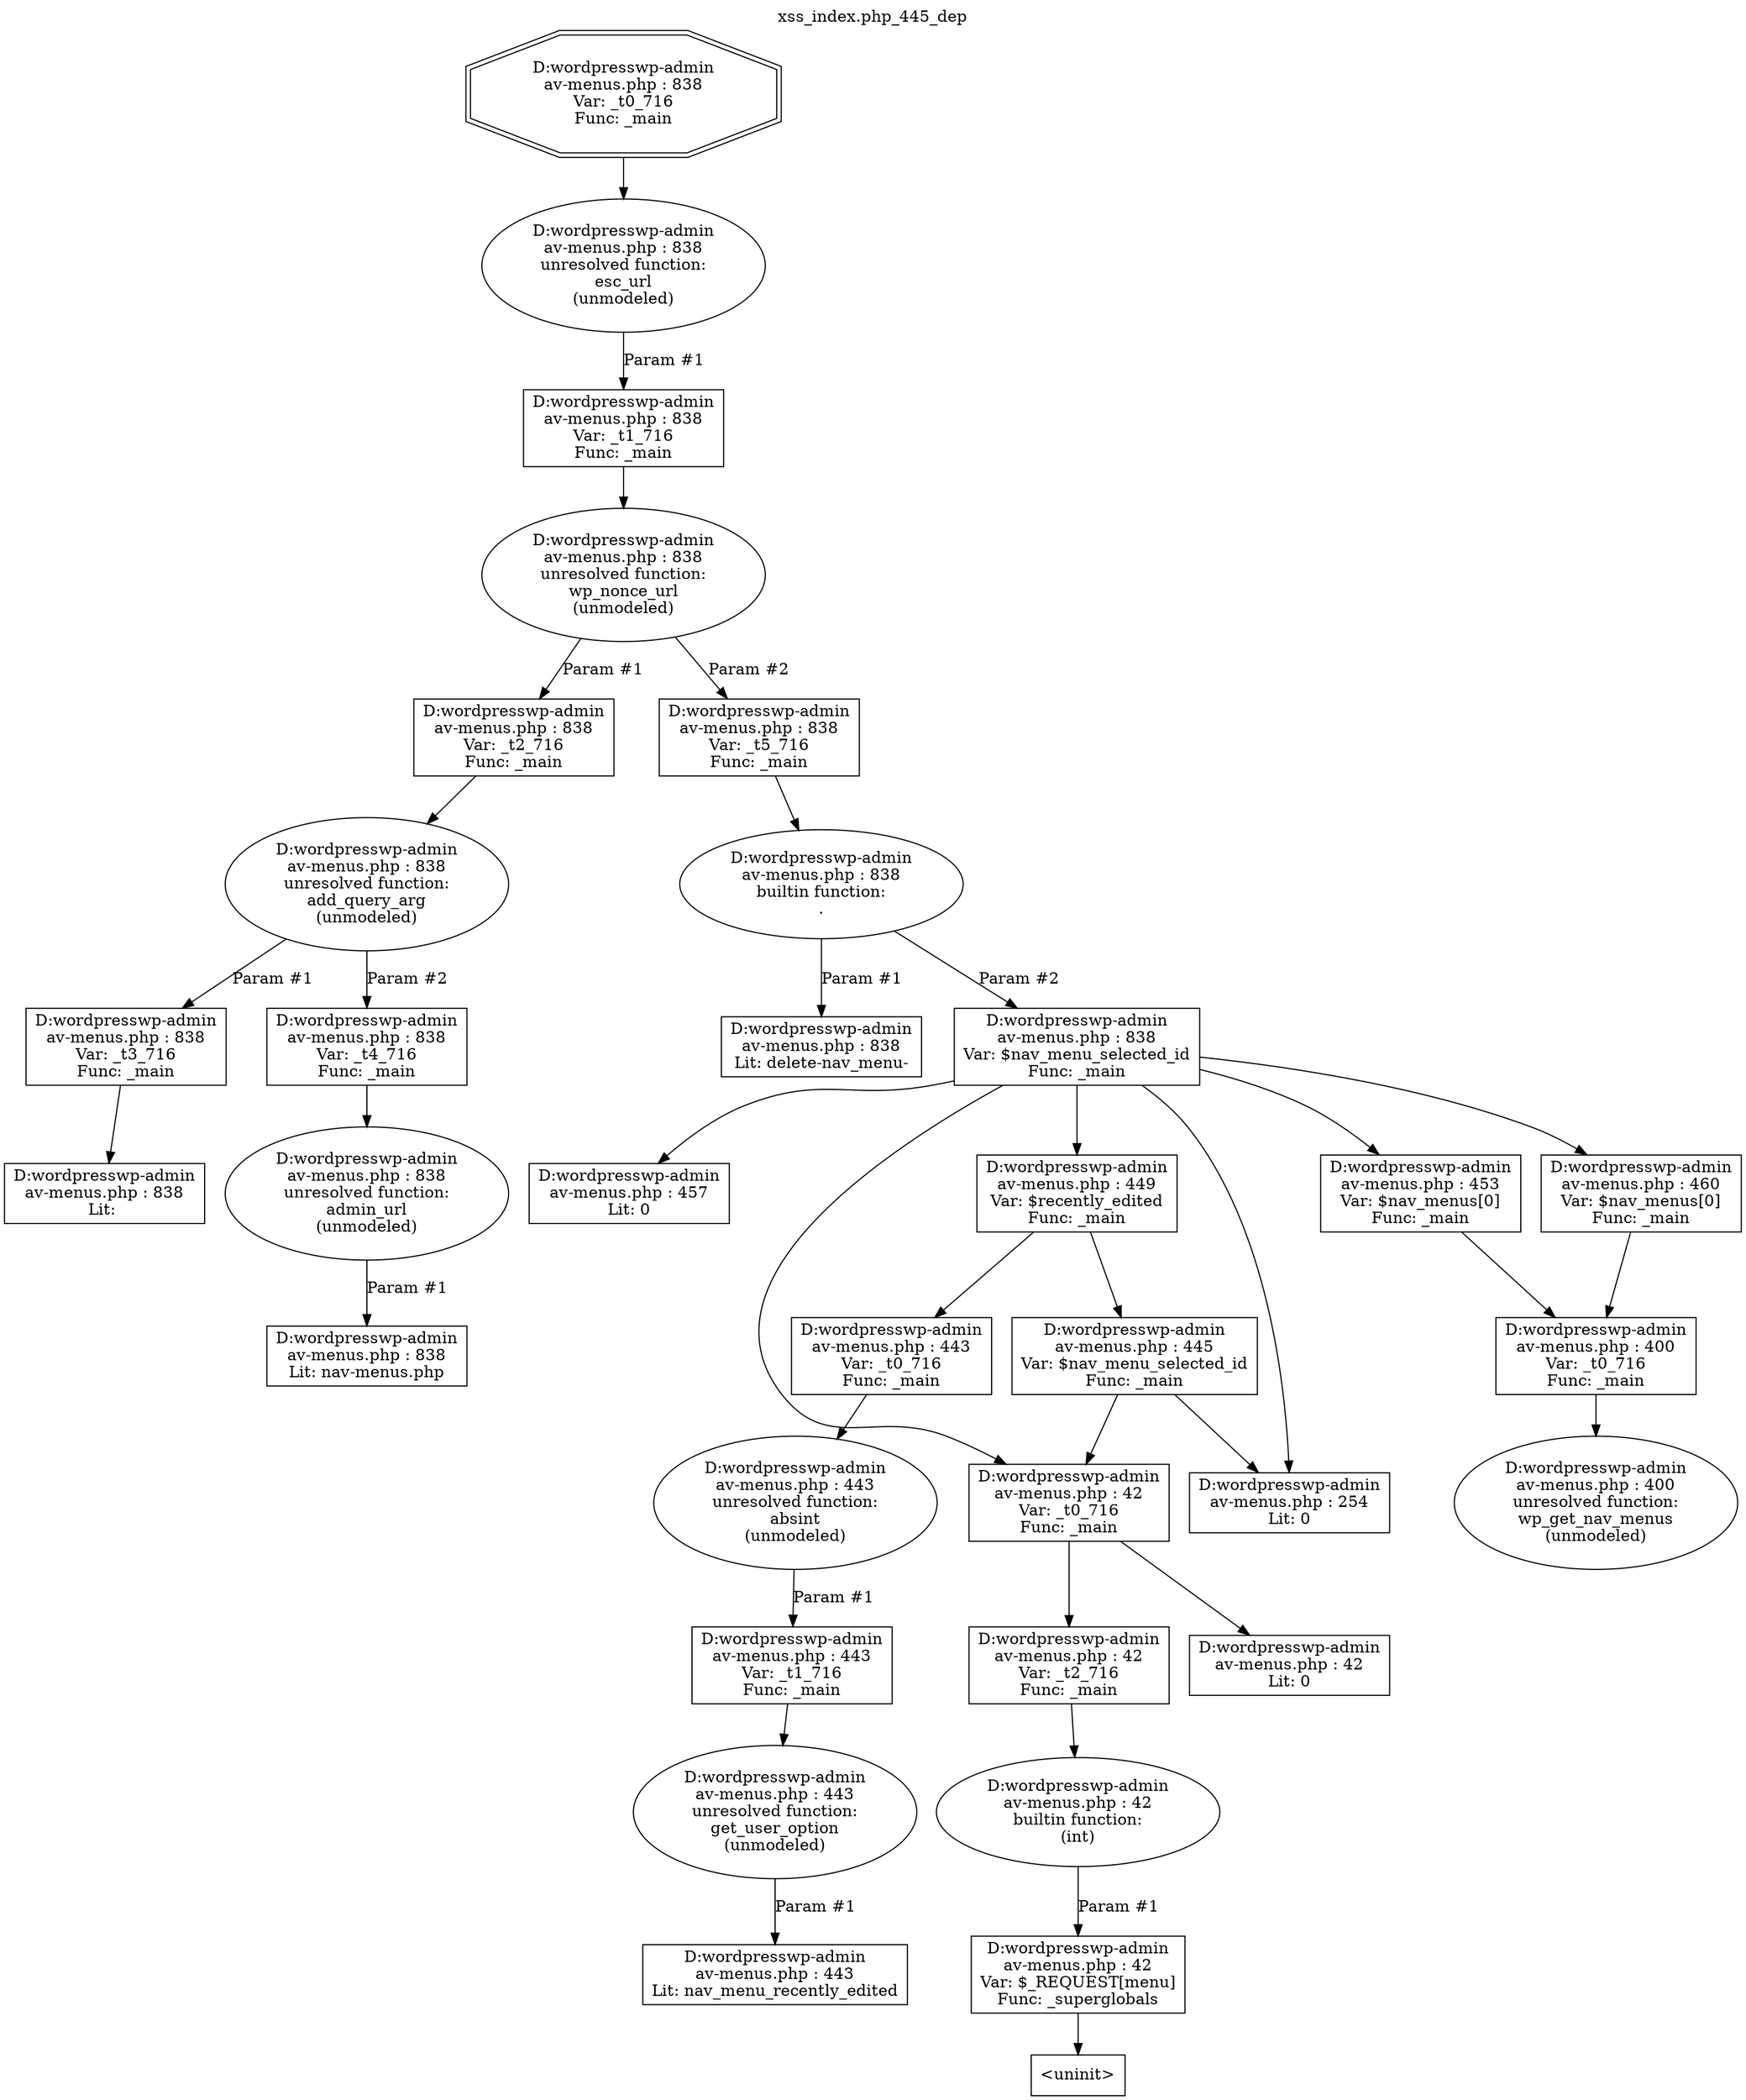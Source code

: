 digraph cfg {
  label="xss_index.php_445_dep";
  labelloc=t;
  n1 [shape=doubleoctagon, label="D:\wordpress\wp-admin\nav-menus.php : 838\nVar: _t0_716\nFunc: _main\n"];
  n2 [shape=ellipse, label="D:\wordpress\wp-admin\nav-menus.php : 838\nunresolved function:\nesc_url\n(unmodeled)\n"];
  n3 [shape=box, label="D:\wordpress\wp-admin\nav-menus.php : 838\nVar: _t1_716\nFunc: _main\n"];
  n4 [shape=ellipse, label="D:\wordpress\wp-admin\nav-menus.php : 838\nunresolved function:\nwp_nonce_url\n(unmodeled)\n"];
  n5 [shape=box, label="D:\wordpress\wp-admin\nav-menus.php : 838\nVar: _t2_716\nFunc: _main\n"];
  n6 [shape=ellipse, label="D:\wordpress\wp-admin\nav-menus.php : 838\nunresolved function:\nadd_query_arg\n(unmodeled)\n"];
  n7 [shape=box, label="D:\wordpress\wp-admin\nav-menus.php : 838\nVar: _t3_716\nFunc: _main\n"];
  n8 [shape=box, label="D:\wordpress\wp-admin\nav-menus.php : 838\nLit: \n"];
  n9 [shape=box, label="D:\wordpress\wp-admin\nav-menus.php : 838\nVar: _t4_716\nFunc: _main\n"];
  n10 [shape=ellipse, label="D:\wordpress\wp-admin\nav-menus.php : 838\nunresolved function:\nadmin_url\n(unmodeled)\n"];
  n11 [shape=box, label="D:\wordpress\wp-admin\nav-menus.php : 838\nLit: nav-menus.php\n"];
  n12 [shape=box, label="D:\wordpress\wp-admin\nav-menus.php : 838\nVar: _t5_716\nFunc: _main\n"];
  n13 [shape=ellipse, label="D:\wordpress\wp-admin\nav-menus.php : 838\nbuiltin function:\n.\n"];
  n14 [shape=box, label="D:\wordpress\wp-admin\nav-menus.php : 838\nLit: delete-nav_menu-\n"];
  n15 [shape=box, label="D:\wordpress\wp-admin\nav-menus.php : 838\nVar: $nav_menu_selected_id\nFunc: _main\n"];
  n16 [shape=box, label="D:\wordpress\wp-admin\nav-menus.php : 457\nLit: 0\n"];
  n17 [shape=box, label="D:\wordpress\wp-admin\nav-menus.php : 453\nVar: $nav_menus[0]\nFunc: _main\n"];
  n18 [shape=box, label="D:\wordpress\wp-admin\nav-menus.php : 400\nVar: _t0_716\nFunc: _main\n"];
  n19 [shape=ellipse, label="D:\wordpress\wp-admin\nav-menus.php : 400\nunresolved function:\nwp_get_nav_menus\n(unmodeled)\n"];
  n20 [shape=box, label="D:\wordpress\wp-admin\nav-menus.php : 449\nVar: $recently_edited\nFunc: _main\n"];
  n21 [shape=box, label="D:\wordpress\wp-admin\nav-menus.php : 445\nVar: $nav_menu_selected_id\nFunc: _main\n"];
  n22 [shape=box, label="D:\wordpress\wp-admin\nav-menus.php : 254\nLit: 0\n"];
  n23 [shape=box, label="D:\wordpress\wp-admin\nav-menus.php : 42\nVar: _t0_716\nFunc: _main\n"];
  n24 [shape=box, label="D:\wordpress\wp-admin\nav-menus.php : 42\nVar: _t2_716\nFunc: _main\n"];
  n25 [shape=ellipse, label="D:\wordpress\wp-admin\nav-menus.php : 42\nbuiltin function:\n(int)\n"];
  n26 [shape=box, label="D:\wordpress\wp-admin\nav-menus.php : 42\nVar: $_REQUEST[menu]\nFunc: _superglobals\n"];
  n27 [shape=box, label="<uninit>"];
  n28 [shape=box, label="D:\wordpress\wp-admin\nav-menus.php : 42\nLit: 0\n"];
  n29 [shape=box, label="D:\wordpress\wp-admin\nav-menus.php : 443\nVar: _t0_716\nFunc: _main\n"];
  n30 [shape=ellipse, label="D:\wordpress\wp-admin\nav-menus.php : 443\nunresolved function:\nabsint\n(unmodeled)\n"];
  n31 [shape=box, label="D:\wordpress\wp-admin\nav-menus.php : 443\nVar: _t1_716\nFunc: _main\n"];
  n32 [shape=ellipse, label="D:\wordpress\wp-admin\nav-menus.php : 443\nunresolved function:\nget_user_option\n(unmodeled)\n"];
  n33 [shape=box, label="D:\wordpress\wp-admin\nav-menus.php : 443\nLit: nav_menu_recently_edited\n"];
  n34 [shape=box, label="D:\wordpress\wp-admin\nav-menus.php : 460\nVar: $nav_menus[0]\nFunc: _main\n"];
  n1 -> n2;
  n3 -> n4;
  n5 -> n6;
  n7 -> n8;
  n6 -> n7[label="Param #1"];
  n6 -> n9[label="Param #2"];
  n9 -> n10;
  n10 -> n11[label="Param #1"];
  n4 -> n5[label="Param #1"];
  n4 -> n12[label="Param #2"];
  n12 -> n13;
  n13 -> n14[label="Param #1"];
  n13 -> n15[label="Param #2"];
  n15 -> n16;
  n15 -> n17;
  n15 -> n20;
  n15 -> n34;
  n15 -> n22;
  n15 -> n23;
  n18 -> n19;
  n17 -> n18;
  n21 -> n22;
  n21 -> n23;
  n24 -> n25;
  n26 -> n27;
  n25 -> n26[label="Param #1"];
  n23 -> n24;
  n23 -> n28;
  n20 -> n21;
  n20 -> n29;
  n29 -> n30;
  n31 -> n32;
  n32 -> n33[label="Param #1"];
  n30 -> n31[label="Param #1"];
  n34 -> n18;
  n2 -> n3[label="Param #1"];
}

